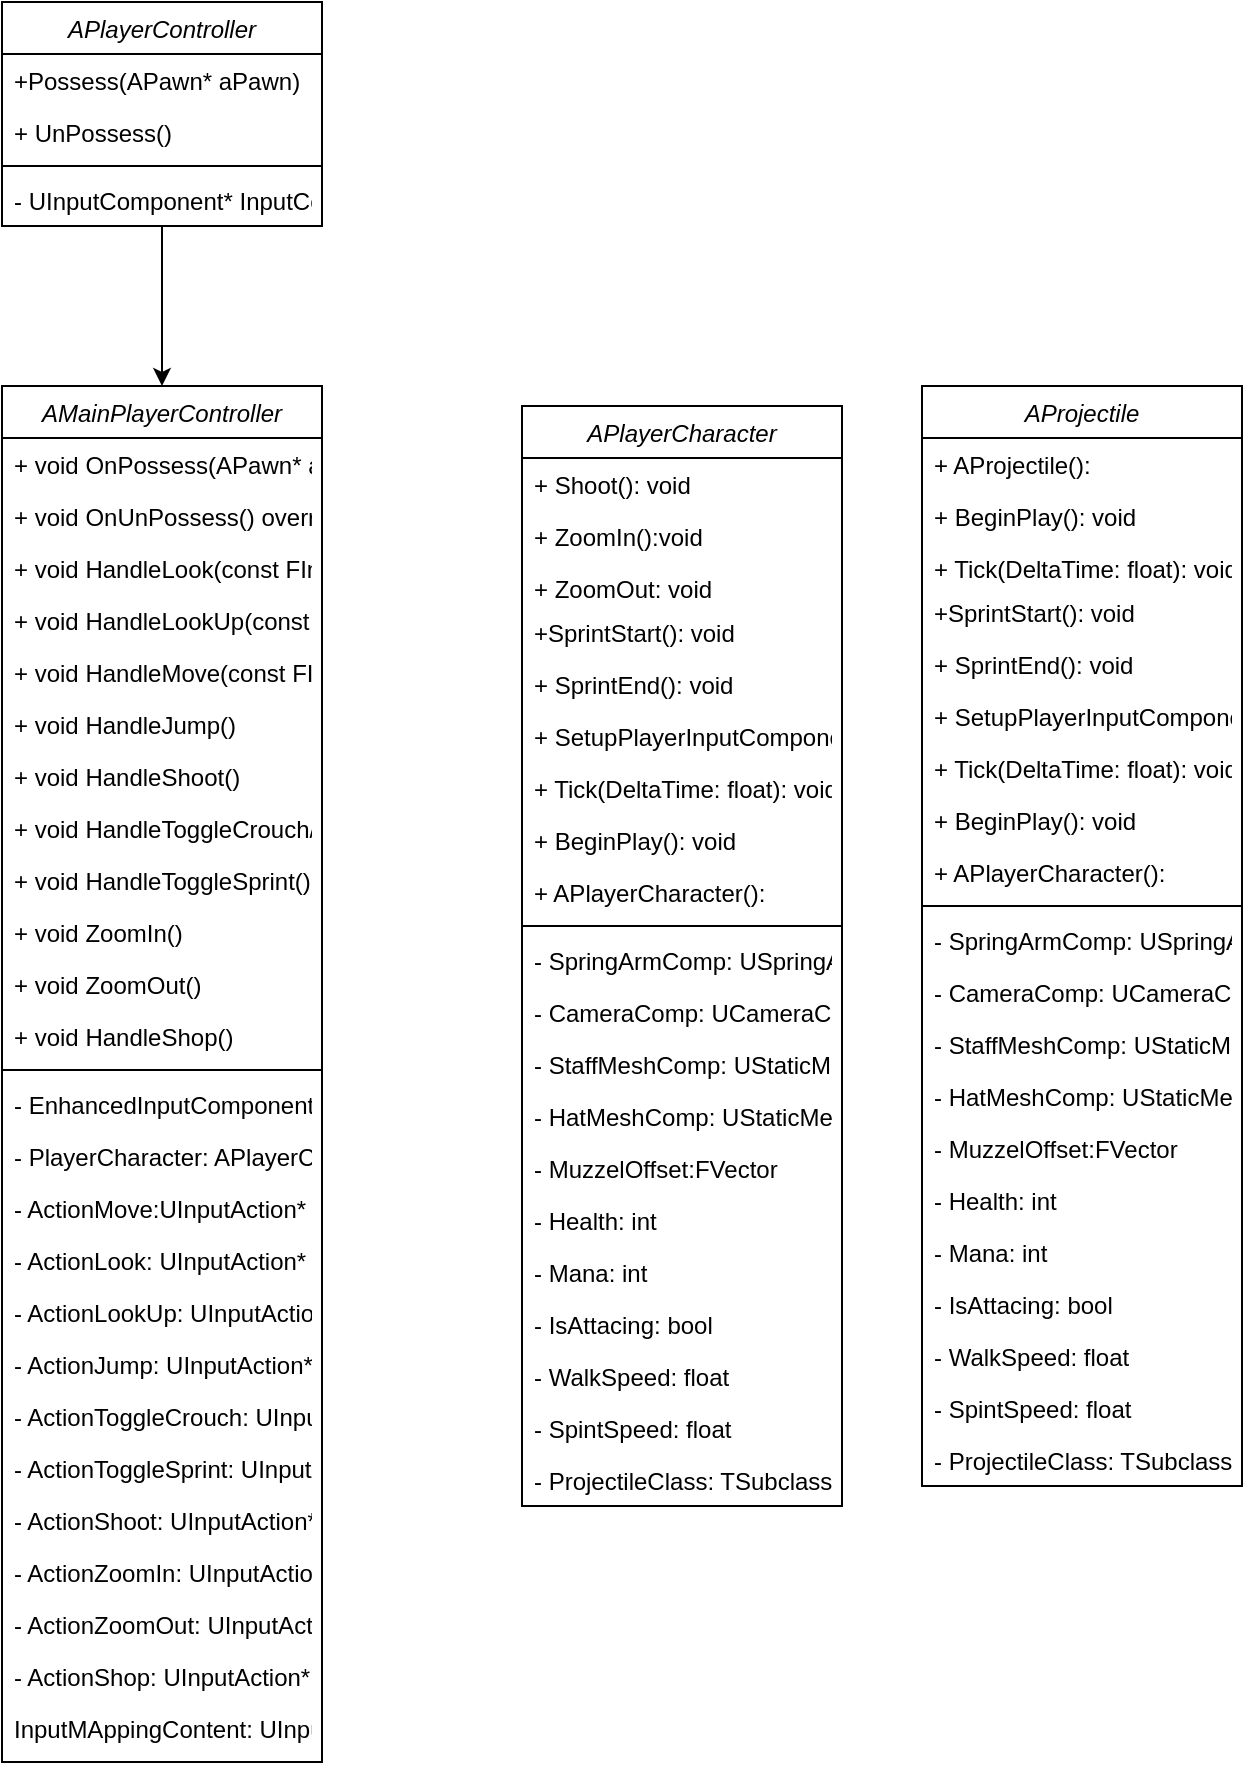 <mxfile version="24.4.3" type="github">
  <diagram id="C5RBs43oDa-KdzZeNtuy" name="Page-1">
    <mxGraphModel dx="701" dy="789" grid="1" gridSize="10" guides="1" tooltips="1" connect="1" arrows="1" fold="1" page="1" pageScale="1" pageWidth="827" pageHeight="1169" math="0" shadow="0">
      <root>
        <mxCell id="WIyWlLk6GJQsqaUBKTNV-0" />
        <mxCell id="WIyWlLk6GJQsqaUBKTNV-1" parent="WIyWlLk6GJQsqaUBKTNV-0" />
        <mxCell id="UW8SaOHvHOMyB0H7w1vQ-49" value="" style="edgeStyle=orthogonalEdgeStyle;rounded=0;orthogonalLoop=1;jettySize=auto;html=1;" parent="WIyWlLk6GJQsqaUBKTNV-1" source="zkfFHV4jXpPFQw0GAbJ--0" target="UW8SaOHvHOMyB0H7w1vQ-44" edge="1">
          <mxGeometry relative="1" as="geometry" />
        </mxCell>
        <mxCell id="zkfFHV4jXpPFQw0GAbJ--0" value="APlayerController" style="swimlane;fontStyle=2;align=center;verticalAlign=top;childLayout=stackLayout;horizontal=1;startSize=26;horizontalStack=0;resizeParent=1;resizeLast=0;collapsible=1;marginBottom=0;rounded=0;shadow=0;strokeWidth=1;" parent="WIyWlLk6GJQsqaUBKTNV-1" vertex="1">
          <mxGeometry x="220" y="120" width="160" height="112" as="geometry">
            <mxRectangle x="230" y="140" width="160" height="26" as="alternateBounds" />
          </mxGeometry>
        </mxCell>
        <mxCell id="zkfFHV4jXpPFQw0GAbJ--1" value="+Possess(APawn* aPawn)" style="text;align=left;verticalAlign=top;spacingLeft=4;spacingRight=4;overflow=hidden;rotatable=0;points=[[0,0.5],[1,0.5]];portConstraint=eastwest;" parent="zkfFHV4jXpPFQw0GAbJ--0" vertex="1">
          <mxGeometry y="26" width="160" height="26" as="geometry" />
        </mxCell>
        <mxCell id="zkfFHV4jXpPFQw0GAbJ--2" value="+ UnPossess()" style="text;align=left;verticalAlign=top;spacingLeft=4;spacingRight=4;overflow=hidden;rotatable=0;points=[[0,0.5],[1,0.5]];portConstraint=eastwest;rounded=0;shadow=0;html=0;" parent="zkfFHV4jXpPFQw0GAbJ--0" vertex="1">
          <mxGeometry y="52" width="160" height="26" as="geometry" />
        </mxCell>
        <mxCell id="zkfFHV4jXpPFQw0GAbJ--4" value="" style="line;html=1;strokeWidth=1;align=left;verticalAlign=middle;spacingTop=-1;spacingLeft=3;spacingRight=3;rotatable=0;labelPosition=right;points=[];portConstraint=eastwest;" parent="zkfFHV4jXpPFQw0GAbJ--0" vertex="1">
          <mxGeometry y="78" width="160" height="8" as="geometry" />
        </mxCell>
        <mxCell id="zkfFHV4jXpPFQw0GAbJ--5" value="- UInputComponent* InputComponent " style="text;align=left;verticalAlign=top;spacingLeft=4;spacingRight=4;overflow=hidden;rotatable=0;points=[[0,0.5],[1,0.5]];portConstraint=eastwest;" parent="zkfFHV4jXpPFQw0GAbJ--0" vertex="1">
          <mxGeometry y="86" width="160" height="26" as="geometry" />
        </mxCell>
        <mxCell id="UW8SaOHvHOMyB0H7w1vQ-44" value="AMainPlayerController" style="swimlane;fontStyle=2;align=center;verticalAlign=top;childLayout=stackLayout;horizontal=1;startSize=26;horizontalStack=0;resizeParent=1;resizeLast=0;collapsible=1;marginBottom=0;rounded=0;shadow=0;strokeWidth=1;" parent="WIyWlLk6GJQsqaUBKTNV-1" vertex="1">
          <mxGeometry x="220" y="312" width="160" height="688" as="geometry">
            <mxRectangle x="230" y="140" width="160" height="26" as="alternateBounds" />
          </mxGeometry>
        </mxCell>
        <mxCell id="UW8SaOHvHOMyB0H7w1vQ-45" value="+ void OnPossess(APawn* aPawn) override" style="text;align=left;verticalAlign=top;spacingLeft=4;spacingRight=4;overflow=hidden;rotatable=0;points=[[0,0.5],[1,0.5]];portConstraint=eastwest;" parent="UW8SaOHvHOMyB0H7w1vQ-44" vertex="1">
          <mxGeometry y="26" width="160" height="26" as="geometry" />
        </mxCell>
        <mxCell id="UW8SaOHvHOMyB0H7w1vQ-46" value="+ void OnUnPossess() override" style="text;align=left;verticalAlign=top;spacingLeft=4;spacingRight=4;overflow=hidden;rotatable=0;points=[[0,0.5],[1,0.5]];portConstraint=eastwest;rounded=0;shadow=0;html=0;" parent="UW8SaOHvHOMyB0H7w1vQ-44" vertex="1">
          <mxGeometry y="52" width="160" height="26" as="geometry" />
        </mxCell>
        <mxCell id="UW8SaOHvHOMyB0H7w1vQ-48" value="+ void HandleLook(const FInputActionValue&amp;)" style="text;align=left;verticalAlign=top;spacingLeft=4;spacingRight=4;overflow=hidden;rotatable=0;points=[[0,0.5],[1,0.5]];portConstraint=eastwest;" parent="UW8SaOHvHOMyB0H7w1vQ-44" vertex="1">
          <mxGeometry y="78" width="160" height="26" as="geometry" />
        </mxCell>
        <mxCell id="UW8SaOHvHOMyB0H7w1vQ-50" value="+ void HandleLookUp(const FInputActionValue&amp;)" style="text;align=left;verticalAlign=top;spacingLeft=4;spacingRight=4;overflow=hidden;rotatable=0;points=[[0,0.5],[1,0.5]];portConstraint=eastwest;rounded=0;shadow=0;html=0;" parent="UW8SaOHvHOMyB0H7w1vQ-44" vertex="1">
          <mxGeometry y="104" width="160" height="26" as="geometry" />
        </mxCell>
        <mxCell id="UW8SaOHvHOMyB0H7w1vQ-51" value="+ void HandleMove(const FInputActionValue&amp;)" style="text;align=left;verticalAlign=top;spacingLeft=4;spacingRight=4;overflow=hidden;rotatable=0;points=[[0,0.5],[1,0.5]];portConstraint=eastwest;rounded=0;shadow=0;html=0;" parent="UW8SaOHvHOMyB0H7w1vQ-44" vertex="1">
          <mxGeometry y="130" width="160" height="26" as="geometry" />
        </mxCell>
        <mxCell id="UW8SaOHvHOMyB0H7w1vQ-52" value="+ void HandleJump()" style="text;align=left;verticalAlign=top;spacingLeft=4;spacingRight=4;overflow=hidden;rotatable=0;points=[[0,0.5],[1,0.5]];portConstraint=eastwest;rounded=0;shadow=0;html=0;" parent="UW8SaOHvHOMyB0H7w1vQ-44" vertex="1">
          <mxGeometry y="156" width="160" height="26" as="geometry" />
        </mxCell>
        <mxCell id="UW8SaOHvHOMyB0H7w1vQ-53" value="+ void HandleShoot()" style="text;align=left;verticalAlign=top;spacingLeft=4;spacingRight=4;overflow=hidden;rotatable=0;points=[[0,0.5],[1,0.5]];portConstraint=eastwest;rounded=0;shadow=0;html=0;" parent="UW8SaOHvHOMyB0H7w1vQ-44" vertex="1">
          <mxGeometry y="182" width="160" height="26" as="geometry" />
        </mxCell>
        <mxCell id="UW8SaOHvHOMyB0H7w1vQ-54" value="+ void HandleToggleCrouch/(" style="text;align=left;verticalAlign=top;spacingLeft=4;spacingRight=4;overflow=hidden;rotatable=0;points=[[0,0.5],[1,0.5]];portConstraint=eastwest;rounded=0;shadow=0;html=0;" parent="UW8SaOHvHOMyB0H7w1vQ-44" vertex="1">
          <mxGeometry y="208" width="160" height="26" as="geometry" />
        </mxCell>
        <mxCell id="UW8SaOHvHOMyB0H7w1vQ-55" value="+ void HandleToggleSprint()" style="text;align=left;verticalAlign=top;spacingLeft=4;spacingRight=4;overflow=hidden;rotatable=0;points=[[0,0.5],[1,0.5]];portConstraint=eastwest;rounded=0;shadow=0;html=0;" parent="UW8SaOHvHOMyB0H7w1vQ-44" vertex="1">
          <mxGeometry y="234" width="160" height="26" as="geometry" />
        </mxCell>
        <mxCell id="UW8SaOHvHOMyB0H7w1vQ-56" value="+ void ZoomIn()" style="text;align=left;verticalAlign=top;spacingLeft=4;spacingRight=4;overflow=hidden;rotatable=0;points=[[0,0.5],[1,0.5]];portConstraint=eastwest;rounded=0;shadow=0;html=0;" parent="UW8SaOHvHOMyB0H7w1vQ-44" vertex="1">
          <mxGeometry y="260" width="160" height="26" as="geometry" />
        </mxCell>
        <mxCell id="UW8SaOHvHOMyB0H7w1vQ-57" value="+ void ZoomOut()" style="text;align=left;verticalAlign=top;spacingLeft=4;spacingRight=4;overflow=hidden;rotatable=0;points=[[0,0.5],[1,0.5]];portConstraint=eastwest;rounded=0;shadow=0;html=0;" parent="UW8SaOHvHOMyB0H7w1vQ-44" vertex="1">
          <mxGeometry y="286" width="160" height="26" as="geometry" />
        </mxCell>
        <mxCell id="UW8SaOHvHOMyB0H7w1vQ-58" value="+ void HandleShop()" style="text;align=left;verticalAlign=top;spacingLeft=4;spacingRight=4;overflow=hidden;rotatable=0;points=[[0,0.5],[1,0.5]];portConstraint=eastwest;rounded=0;shadow=0;html=0;" parent="UW8SaOHvHOMyB0H7w1vQ-44" vertex="1">
          <mxGeometry y="312" width="160" height="26" as="geometry" />
        </mxCell>
        <mxCell id="UW8SaOHvHOMyB0H7w1vQ-47" value="" style="line;html=1;strokeWidth=1;align=left;verticalAlign=middle;spacingTop=-1;spacingLeft=3;spacingRight=3;rotatable=0;labelPosition=right;points=[];portConstraint=eastwest;" parent="UW8SaOHvHOMyB0H7w1vQ-44" vertex="1">
          <mxGeometry y="338" width="160" height="8" as="geometry" />
        </mxCell>
        <mxCell id="UW8SaOHvHOMyB0H7w1vQ-59" value="- EnhancedInputComponent: UEnhancedInputComponent*" style="text;align=left;verticalAlign=top;spacingLeft=4;spacingRight=4;overflow=hidden;rotatable=0;points=[[0,0.5],[1,0.5]];portConstraint=eastwest;rounded=0;shadow=0;html=0;" parent="UW8SaOHvHOMyB0H7w1vQ-44" vertex="1">
          <mxGeometry y="346" width="160" height="26" as="geometry" />
        </mxCell>
        <mxCell id="UW8SaOHvHOMyB0H7w1vQ-60" value="- PlayerCharacter: APlayerCharacter*" style="text;align=left;verticalAlign=top;spacingLeft=4;spacingRight=4;overflow=hidden;rotatable=0;points=[[0,0.5],[1,0.5]];portConstraint=eastwest;rounded=0;shadow=0;html=0;" parent="UW8SaOHvHOMyB0H7w1vQ-44" vertex="1">
          <mxGeometry y="372" width="160" height="26" as="geometry" />
        </mxCell>
        <mxCell id="UW8SaOHvHOMyB0H7w1vQ-61" value="- ActionMove:UInputAction*" style="text;align=left;verticalAlign=top;spacingLeft=4;spacingRight=4;overflow=hidden;rotatable=0;points=[[0,0.5],[1,0.5]];portConstraint=eastwest;rounded=0;shadow=0;html=0;" parent="UW8SaOHvHOMyB0H7w1vQ-44" vertex="1">
          <mxGeometry y="398" width="160" height="26" as="geometry" />
        </mxCell>
        <mxCell id="UW8SaOHvHOMyB0H7w1vQ-62" value="- ActionLook: UInputAction*" style="text;align=left;verticalAlign=top;spacingLeft=4;spacingRight=4;overflow=hidden;rotatable=0;points=[[0,0.5],[1,0.5]];portConstraint=eastwest;rounded=0;shadow=0;html=0;" parent="UW8SaOHvHOMyB0H7w1vQ-44" vertex="1">
          <mxGeometry y="424" width="160" height="26" as="geometry" />
        </mxCell>
        <mxCell id="UW8SaOHvHOMyB0H7w1vQ-63" value="- ActionLookUp: UInputAction*" style="text;align=left;verticalAlign=top;spacingLeft=4;spacingRight=4;overflow=hidden;rotatable=0;points=[[0,0.5],[1,0.5]];portConstraint=eastwest;rounded=0;shadow=0;html=0;" parent="UW8SaOHvHOMyB0H7w1vQ-44" vertex="1">
          <mxGeometry y="450" width="160" height="26" as="geometry" />
        </mxCell>
        <mxCell id="UW8SaOHvHOMyB0H7w1vQ-64" value="- ActionJump: UInputAction*" style="text;align=left;verticalAlign=top;spacingLeft=4;spacingRight=4;overflow=hidden;rotatable=0;points=[[0,0.5],[1,0.5]];portConstraint=eastwest;rounded=0;shadow=0;html=0;" parent="UW8SaOHvHOMyB0H7w1vQ-44" vertex="1">
          <mxGeometry y="476" width="160" height="26" as="geometry" />
        </mxCell>
        <mxCell id="UW8SaOHvHOMyB0H7w1vQ-65" value="- ActionToggleCrouch: UInputAction*" style="text;align=left;verticalAlign=top;spacingLeft=4;spacingRight=4;overflow=hidden;rotatable=0;points=[[0,0.5],[1,0.5]];portConstraint=eastwest;rounded=0;shadow=0;html=0;" parent="UW8SaOHvHOMyB0H7w1vQ-44" vertex="1">
          <mxGeometry y="502" width="160" height="26" as="geometry" />
        </mxCell>
        <mxCell id="UW8SaOHvHOMyB0H7w1vQ-66" value="- ActionToggleSprint: UInputAction*" style="text;align=left;verticalAlign=top;spacingLeft=4;spacingRight=4;overflow=hidden;rotatable=0;points=[[0,0.5],[1,0.5]];portConstraint=eastwest;rounded=0;shadow=0;html=0;" parent="UW8SaOHvHOMyB0H7w1vQ-44" vertex="1">
          <mxGeometry y="528" width="160" height="26" as="geometry" />
        </mxCell>
        <mxCell id="UW8SaOHvHOMyB0H7w1vQ-67" value="- ActionShoot: UInputAction*" style="text;align=left;verticalAlign=top;spacingLeft=4;spacingRight=4;overflow=hidden;rotatable=0;points=[[0,0.5],[1,0.5]];portConstraint=eastwest;rounded=0;shadow=0;html=0;" parent="UW8SaOHvHOMyB0H7w1vQ-44" vertex="1">
          <mxGeometry y="554" width="160" height="26" as="geometry" />
        </mxCell>
        <mxCell id="UW8SaOHvHOMyB0H7w1vQ-68" value="- ActionZoomIn: UInputAction*" style="text;align=left;verticalAlign=top;spacingLeft=4;spacingRight=4;overflow=hidden;rotatable=0;points=[[0,0.5],[1,0.5]];portConstraint=eastwest;rounded=0;shadow=0;html=0;" parent="UW8SaOHvHOMyB0H7w1vQ-44" vertex="1">
          <mxGeometry y="580" width="160" height="26" as="geometry" />
        </mxCell>
        <mxCell id="UW8SaOHvHOMyB0H7w1vQ-69" value="- ActionZoomOut: UInputAction*" style="text;align=left;verticalAlign=top;spacingLeft=4;spacingRight=4;overflow=hidden;rotatable=0;points=[[0,0.5],[1,0.5]];portConstraint=eastwest;rounded=0;shadow=0;html=0;" parent="UW8SaOHvHOMyB0H7w1vQ-44" vertex="1">
          <mxGeometry y="606" width="160" height="26" as="geometry" />
        </mxCell>
        <mxCell id="MOsLWzoUDGvoJsrRw9AN-0" value="- ActionShop: UInputAction*" style="text;align=left;verticalAlign=top;spacingLeft=4;spacingRight=4;overflow=hidden;rotatable=0;points=[[0,0.5],[1,0.5]];portConstraint=eastwest;rounded=0;shadow=0;html=0;" vertex="1" parent="UW8SaOHvHOMyB0H7w1vQ-44">
          <mxGeometry y="632" width="160" height="26" as="geometry" />
        </mxCell>
        <mxCell id="MOsLWzoUDGvoJsrRw9AN-1" value="InputMAppingContent: UInputMappingCnotext*" style="text;align=left;verticalAlign=top;spacingLeft=4;spacingRight=4;overflow=hidden;rotatable=0;points=[[0,0.5],[1,0.5]];portConstraint=eastwest;rounded=0;shadow=0;html=0;" vertex="1" parent="UW8SaOHvHOMyB0H7w1vQ-44">
          <mxGeometry y="658" width="160" height="26" as="geometry" />
        </mxCell>
        <mxCell id="MOsLWzoUDGvoJsrRw9AN-5" value="APlayerCharacter" style="swimlane;fontStyle=2;align=center;verticalAlign=top;childLayout=stackLayout;horizontal=1;startSize=26;horizontalStack=0;resizeParent=1;resizeLast=0;collapsible=1;marginBottom=0;rounded=0;shadow=0;strokeWidth=1;" vertex="1" parent="WIyWlLk6GJQsqaUBKTNV-1">
          <mxGeometry x="480" y="322" width="160" height="550" as="geometry">
            <mxRectangle x="480" y="322" width="160" height="26" as="alternateBounds" />
          </mxGeometry>
        </mxCell>
        <mxCell id="MOsLWzoUDGvoJsrRw9AN-6" value="+ Shoot(): void" style="text;align=left;verticalAlign=top;spacingLeft=4;spacingRight=4;overflow=hidden;rotatable=0;points=[[0,0.5],[1,0.5]];portConstraint=eastwest;" vertex="1" parent="MOsLWzoUDGvoJsrRw9AN-5">
          <mxGeometry y="26" width="160" height="26" as="geometry" />
        </mxCell>
        <mxCell id="MOsLWzoUDGvoJsrRw9AN-7" value="+ ZoomIn():void" style="text;align=left;verticalAlign=top;spacingLeft=4;spacingRight=4;overflow=hidden;rotatable=0;points=[[0,0.5],[1,0.5]];portConstraint=eastwest;rounded=0;shadow=0;html=0;" vertex="1" parent="MOsLWzoUDGvoJsrRw9AN-5">
          <mxGeometry y="52" width="160" height="26" as="geometry" />
        </mxCell>
        <mxCell id="MOsLWzoUDGvoJsrRw9AN-8" value="+ ZoomOut: void" style="text;align=left;verticalAlign=top;spacingLeft=4;spacingRight=4;overflow=hidden;rotatable=0;points=[[0,0.5],[1,0.5]];portConstraint=eastwest;" vertex="1" parent="MOsLWzoUDGvoJsrRw9AN-5">
          <mxGeometry y="78" width="160" height="22" as="geometry" />
        </mxCell>
        <mxCell id="MOsLWzoUDGvoJsrRw9AN-9" value="+SprintStart(): void" style="text;align=left;verticalAlign=top;spacingLeft=4;spacingRight=4;overflow=hidden;rotatable=0;points=[[0,0.5],[1,0.5]];portConstraint=eastwest;rounded=0;shadow=0;html=0;" vertex="1" parent="MOsLWzoUDGvoJsrRw9AN-5">
          <mxGeometry y="100" width="160" height="26" as="geometry" />
        </mxCell>
        <mxCell id="MOsLWzoUDGvoJsrRw9AN-10" value="+ SprintEnd(): void" style="text;align=left;verticalAlign=top;spacingLeft=4;spacingRight=4;overflow=hidden;rotatable=0;points=[[0,0.5],[1,0.5]];portConstraint=eastwest;rounded=0;shadow=0;html=0;" vertex="1" parent="MOsLWzoUDGvoJsrRw9AN-5">
          <mxGeometry y="126" width="160" height="26" as="geometry" />
        </mxCell>
        <mxCell id="MOsLWzoUDGvoJsrRw9AN-11" value="+ SetupPlayerInputComponent)PlayerInputComponent: UInputComponent*): void" style="text;align=left;verticalAlign=top;spacingLeft=4;spacingRight=4;overflow=hidden;rotatable=0;points=[[0,0.5],[1,0.5]];portConstraint=eastwest;rounded=0;shadow=0;html=0;" vertex="1" parent="MOsLWzoUDGvoJsrRw9AN-5">
          <mxGeometry y="152" width="160" height="26" as="geometry" />
        </mxCell>
        <mxCell id="MOsLWzoUDGvoJsrRw9AN-12" value="+ Tick(DeltaTime: float): void" style="text;align=left;verticalAlign=top;spacingLeft=4;spacingRight=4;overflow=hidden;rotatable=0;points=[[0,0.5],[1,0.5]];portConstraint=eastwest;rounded=0;shadow=0;html=0;" vertex="1" parent="MOsLWzoUDGvoJsrRw9AN-5">
          <mxGeometry y="178" width="160" height="26" as="geometry" />
        </mxCell>
        <mxCell id="MOsLWzoUDGvoJsrRw9AN-13" value="+ BeginPlay(): void" style="text;align=left;verticalAlign=top;spacingLeft=4;spacingRight=4;overflow=hidden;rotatable=0;points=[[0,0.5],[1,0.5]];portConstraint=eastwest;rounded=0;shadow=0;html=0;" vertex="1" parent="MOsLWzoUDGvoJsrRw9AN-5">
          <mxGeometry y="204" width="160" height="26" as="geometry" />
        </mxCell>
        <mxCell id="MOsLWzoUDGvoJsrRw9AN-14" value="+ APlayerCharacter():" style="text;align=left;verticalAlign=top;spacingLeft=4;spacingRight=4;overflow=hidden;rotatable=0;points=[[0,0.5],[1,0.5]];portConstraint=eastwest;rounded=0;shadow=0;html=0;" vertex="1" parent="MOsLWzoUDGvoJsrRw9AN-5">
          <mxGeometry y="230" width="160" height="26" as="geometry" />
        </mxCell>
        <mxCell id="MOsLWzoUDGvoJsrRw9AN-18" value="" style="line;html=1;strokeWidth=1;align=left;verticalAlign=middle;spacingTop=-1;spacingLeft=3;spacingRight=3;rotatable=0;labelPosition=right;points=[];portConstraint=eastwest;" vertex="1" parent="MOsLWzoUDGvoJsrRw9AN-5">
          <mxGeometry y="256" width="160" height="8" as="geometry" />
        </mxCell>
        <mxCell id="MOsLWzoUDGvoJsrRw9AN-19" value="- SpringArmComp: USpringArmComponent*" style="text;align=left;verticalAlign=top;spacingLeft=4;spacingRight=4;overflow=hidden;rotatable=0;points=[[0,0.5],[1,0.5]];portConstraint=eastwest;rounded=0;shadow=0;html=0;" vertex="1" parent="MOsLWzoUDGvoJsrRw9AN-5">
          <mxGeometry y="264" width="160" height="26" as="geometry" />
        </mxCell>
        <mxCell id="MOsLWzoUDGvoJsrRw9AN-20" value="- CameraComp: UCameraComponent*" style="text;align=left;verticalAlign=top;spacingLeft=4;spacingRight=4;overflow=hidden;rotatable=0;points=[[0,0.5],[1,0.5]];portConstraint=eastwest;rounded=0;shadow=0;html=0;" vertex="1" parent="MOsLWzoUDGvoJsrRw9AN-5">
          <mxGeometry y="290" width="160" height="26" as="geometry" />
        </mxCell>
        <mxCell id="MOsLWzoUDGvoJsrRw9AN-21" value="- StaffMeshComp: UStaticMeshComponent*" style="text;align=left;verticalAlign=top;spacingLeft=4;spacingRight=4;overflow=hidden;rotatable=0;points=[[0,0.5],[1,0.5]];portConstraint=eastwest;rounded=0;shadow=0;html=0;" vertex="1" parent="MOsLWzoUDGvoJsrRw9AN-5">
          <mxGeometry y="316" width="160" height="26" as="geometry" />
        </mxCell>
        <mxCell id="MOsLWzoUDGvoJsrRw9AN-22" value="- HatMeshComp: UStaticMeshComponent*" style="text;align=left;verticalAlign=top;spacingLeft=4;spacingRight=4;overflow=hidden;rotatable=0;points=[[0,0.5],[1,0.5]];portConstraint=eastwest;rounded=0;shadow=0;html=0;" vertex="1" parent="MOsLWzoUDGvoJsrRw9AN-5">
          <mxGeometry y="342" width="160" height="26" as="geometry" />
        </mxCell>
        <mxCell id="MOsLWzoUDGvoJsrRw9AN-23" value="- MuzzelOffset:FVector" style="text;align=left;verticalAlign=top;spacingLeft=4;spacingRight=4;overflow=hidden;rotatable=0;points=[[0,0.5],[1,0.5]];portConstraint=eastwest;rounded=0;shadow=0;html=0;" vertex="1" parent="MOsLWzoUDGvoJsrRw9AN-5">
          <mxGeometry y="368" width="160" height="26" as="geometry" />
        </mxCell>
        <mxCell id="MOsLWzoUDGvoJsrRw9AN-24" value="- Health: int" style="text;align=left;verticalAlign=top;spacingLeft=4;spacingRight=4;overflow=hidden;rotatable=0;points=[[0,0.5],[1,0.5]];portConstraint=eastwest;rounded=0;shadow=0;html=0;" vertex="1" parent="MOsLWzoUDGvoJsrRw9AN-5">
          <mxGeometry y="394" width="160" height="26" as="geometry" />
        </mxCell>
        <mxCell id="MOsLWzoUDGvoJsrRw9AN-25" value="- Mana: int" style="text;align=left;verticalAlign=top;spacingLeft=4;spacingRight=4;overflow=hidden;rotatable=0;points=[[0,0.5],[1,0.5]];portConstraint=eastwest;rounded=0;shadow=0;html=0;" vertex="1" parent="MOsLWzoUDGvoJsrRw9AN-5">
          <mxGeometry y="420" width="160" height="26" as="geometry" />
        </mxCell>
        <mxCell id="MOsLWzoUDGvoJsrRw9AN-26" value="- IsAttacing: bool" style="text;align=left;verticalAlign=top;spacingLeft=4;spacingRight=4;overflow=hidden;rotatable=0;points=[[0,0.5],[1,0.5]];portConstraint=eastwest;rounded=0;shadow=0;html=0;" vertex="1" parent="MOsLWzoUDGvoJsrRw9AN-5">
          <mxGeometry y="446" width="160" height="26" as="geometry" />
        </mxCell>
        <mxCell id="MOsLWzoUDGvoJsrRw9AN-27" value="- WalkSpeed: float" style="text;align=left;verticalAlign=top;spacingLeft=4;spacingRight=4;overflow=hidden;rotatable=0;points=[[0,0.5],[1,0.5]];portConstraint=eastwest;rounded=0;shadow=0;html=0;" vertex="1" parent="MOsLWzoUDGvoJsrRw9AN-5">
          <mxGeometry y="472" width="160" height="26" as="geometry" />
        </mxCell>
        <mxCell id="MOsLWzoUDGvoJsrRw9AN-28" value="- SpintSpeed: float" style="text;align=left;verticalAlign=top;spacingLeft=4;spacingRight=4;overflow=hidden;rotatable=0;points=[[0,0.5],[1,0.5]];portConstraint=eastwest;rounded=0;shadow=0;html=0;" vertex="1" parent="MOsLWzoUDGvoJsrRw9AN-5">
          <mxGeometry y="498" width="160" height="26" as="geometry" />
        </mxCell>
        <mxCell id="MOsLWzoUDGvoJsrRw9AN-29" value="- ProjectileClass: TSubclassOf&lt;AProjectile&gt;" style="text;align=left;verticalAlign=top;spacingLeft=4;spacingRight=4;overflow=hidden;rotatable=0;points=[[0,0.5],[1,0.5]];portConstraint=eastwest;rounded=0;shadow=0;html=0;" vertex="1" parent="MOsLWzoUDGvoJsrRw9AN-5">
          <mxGeometry y="524" width="160" height="26" as="geometry" />
        </mxCell>
        <mxCell id="MOsLWzoUDGvoJsrRw9AN-32" value="AProjectile" style="swimlane;fontStyle=2;align=center;verticalAlign=top;childLayout=stackLayout;horizontal=1;startSize=26;horizontalStack=0;resizeParent=1;resizeLast=0;collapsible=1;marginBottom=0;rounded=0;shadow=0;strokeWidth=1;" vertex="1" parent="WIyWlLk6GJQsqaUBKTNV-1">
          <mxGeometry x="680" y="312" width="160" height="550" as="geometry">
            <mxRectangle x="480" y="322" width="160" height="26" as="alternateBounds" />
          </mxGeometry>
        </mxCell>
        <mxCell id="MOsLWzoUDGvoJsrRw9AN-33" value="+ AProjectile():" style="text;align=left;verticalAlign=top;spacingLeft=4;spacingRight=4;overflow=hidden;rotatable=0;points=[[0,0.5],[1,0.5]];portConstraint=eastwest;" vertex="1" parent="MOsLWzoUDGvoJsrRw9AN-32">
          <mxGeometry y="26" width="160" height="26" as="geometry" />
        </mxCell>
        <mxCell id="MOsLWzoUDGvoJsrRw9AN-34" value="+ BeginPlay(): void" style="text;align=left;verticalAlign=top;spacingLeft=4;spacingRight=4;overflow=hidden;rotatable=0;points=[[0,0.5],[1,0.5]];portConstraint=eastwest;rounded=0;shadow=0;html=0;" vertex="1" parent="MOsLWzoUDGvoJsrRw9AN-32">
          <mxGeometry y="52" width="160" height="26" as="geometry" />
        </mxCell>
        <mxCell id="MOsLWzoUDGvoJsrRw9AN-35" value="+ Tick(DeltaTime: float): void" style="text;align=left;verticalAlign=top;spacingLeft=4;spacingRight=4;overflow=hidden;rotatable=0;points=[[0,0.5],[1,0.5]];portConstraint=eastwest;" vertex="1" parent="MOsLWzoUDGvoJsrRw9AN-32">
          <mxGeometry y="78" width="160" height="22" as="geometry" />
        </mxCell>
        <mxCell id="MOsLWzoUDGvoJsrRw9AN-36" value="+SprintStart(): void" style="text;align=left;verticalAlign=top;spacingLeft=4;spacingRight=4;overflow=hidden;rotatable=0;points=[[0,0.5],[1,0.5]];portConstraint=eastwest;rounded=0;shadow=0;html=0;" vertex="1" parent="MOsLWzoUDGvoJsrRw9AN-32">
          <mxGeometry y="100" width="160" height="26" as="geometry" />
        </mxCell>
        <mxCell id="MOsLWzoUDGvoJsrRw9AN-37" value="+ SprintEnd(): void" style="text;align=left;verticalAlign=top;spacingLeft=4;spacingRight=4;overflow=hidden;rotatable=0;points=[[0,0.5],[1,0.5]];portConstraint=eastwest;rounded=0;shadow=0;html=0;" vertex="1" parent="MOsLWzoUDGvoJsrRw9AN-32">
          <mxGeometry y="126" width="160" height="26" as="geometry" />
        </mxCell>
        <mxCell id="MOsLWzoUDGvoJsrRw9AN-38" value="+ SetupPlayerInputComponent)PlayerInputComponent: UInputComponent*): void" style="text;align=left;verticalAlign=top;spacingLeft=4;spacingRight=4;overflow=hidden;rotatable=0;points=[[0,0.5],[1,0.5]];portConstraint=eastwest;rounded=0;shadow=0;html=0;" vertex="1" parent="MOsLWzoUDGvoJsrRw9AN-32">
          <mxGeometry y="152" width="160" height="26" as="geometry" />
        </mxCell>
        <mxCell id="MOsLWzoUDGvoJsrRw9AN-39" value="+ Tick(DeltaTime: float): void" style="text;align=left;verticalAlign=top;spacingLeft=4;spacingRight=4;overflow=hidden;rotatable=0;points=[[0,0.5],[1,0.5]];portConstraint=eastwest;rounded=0;shadow=0;html=0;" vertex="1" parent="MOsLWzoUDGvoJsrRw9AN-32">
          <mxGeometry y="178" width="160" height="26" as="geometry" />
        </mxCell>
        <mxCell id="MOsLWzoUDGvoJsrRw9AN-40" value="+ BeginPlay(): void" style="text;align=left;verticalAlign=top;spacingLeft=4;spacingRight=4;overflow=hidden;rotatable=0;points=[[0,0.5],[1,0.5]];portConstraint=eastwest;rounded=0;shadow=0;html=0;" vertex="1" parent="MOsLWzoUDGvoJsrRw9AN-32">
          <mxGeometry y="204" width="160" height="26" as="geometry" />
        </mxCell>
        <mxCell id="MOsLWzoUDGvoJsrRw9AN-41" value="+ APlayerCharacter():" style="text;align=left;verticalAlign=top;spacingLeft=4;spacingRight=4;overflow=hidden;rotatable=0;points=[[0,0.5],[1,0.5]];portConstraint=eastwest;rounded=0;shadow=0;html=0;" vertex="1" parent="MOsLWzoUDGvoJsrRw9AN-32">
          <mxGeometry y="230" width="160" height="26" as="geometry" />
        </mxCell>
        <mxCell id="MOsLWzoUDGvoJsrRw9AN-42" value="" style="line;html=1;strokeWidth=1;align=left;verticalAlign=middle;spacingTop=-1;spacingLeft=3;spacingRight=3;rotatable=0;labelPosition=right;points=[];portConstraint=eastwest;" vertex="1" parent="MOsLWzoUDGvoJsrRw9AN-32">
          <mxGeometry y="256" width="160" height="8" as="geometry" />
        </mxCell>
        <mxCell id="MOsLWzoUDGvoJsrRw9AN-43" value="- SpringArmComp: USpringArmComponent*" style="text;align=left;verticalAlign=top;spacingLeft=4;spacingRight=4;overflow=hidden;rotatable=0;points=[[0,0.5],[1,0.5]];portConstraint=eastwest;rounded=0;shadow=0;html=0;" vertex="1" parent="MOsLWzoUDGvoJsrRw9AN-32">
          <mxGeometry y="264" width="160" height="26" as="geometry" />
        </mxCell>
        <mxCell id="MOsLWzoUDGvoJsrRw9AN-44" value="- CameraComp: UCameraComponent*" style="text;align=left;verticalAlign=top;spacingLeft=4;spacingRight=4;overflow=hidden;rotatable=0;points=[[0,0.5],[1,0.5]];portConstraint=eastwest;rounded=0;shadow=0;html=0;" vertex="1" parent="MOsLWzoUDGvoJsrRw9AN-32">
          <mxGeometry y="290" width="160" height="26" as="geometry" />
        </mxCell>
        <mxCell id="MOsLWzoUDGvoJsrRw9AN-45" value="- StaffMeshComp: UStaticMeshComponent*" style="text;align=left;verticalAlign=top;spacingLeft=4;spacingRight=4;overflow=hidden;rotatable=0;points=[[0,0.5],[1,0.5]];portConstraint=eastwest;rounded=0;shadow=0;html=0;" vertex="1" parent="MOsLWzoUDGvoJsrRw9AN-32">
          <mxGeometry y="316" width="160" height="26" as="geometry" />
        </mxCell>
        <mxCell id="MOsLWzoUDGvoJsrRw9AN-46" value="- HatMeshComp: UStaticMeshComponent*" style="text;align=left;verticalAlign=top;spacingLeft=4;spacingRight=4;overflow=hidden;rotatable=0;points=[[0,0.5],[1,0.5]];portConstraint=eastwest;rounded=0;shadow=0;html=0;" vertex="1" parent="MOsLWzoUDGvoJsrRw9AN-32">
          <mxGeometry y="342" width="160" height="26" as="geometry" />
        </mxCell>
        <mxCell id="MOsLWzoUDGvoJsrRw9AN-47" value="- MuzzelOffset:FVector" style="text;align=left;verticalAlign=top;spacingLeft=4;spacingRight=4;overflow=hidden;rotatable=0;points=[[0,0.5],[1,0.5]];portConstraint=eastwest;rounded=0;shadow=0;html=0;" vertex="1" parent="MOsLWzoUDGvoJsrRw9AN-32">
          <mxGeometry y="368" width="160" height="26" as="geometry" />
        </mxCell>
        <mxCell id="MOsLWzoUDGvoJsrRw9AN-48" value="- Health: int" style="text;align=left;verticalAlign=top;spacingLeft=4;spacingRight=4;overflow=hidden;rotatable=0;points=[[0,0.5],[1,0.5]];portConstraint=eastwest;rounded=0;shadow=0;html=0;" vertex="1" parent="MOsLWzoUDGvoJsrRw9AN-32">
          <mxGeometry y="394" width="160" height="26" as="geometry" />
        </mxCell>
        <mxCell id="MOsLWzoUDGvoJsrRw9AN-49" value="- Mana: int" style="text;align=left;verticalAlign=top;spacingLeft=4;spacingRight=4;overflow=hidden;rotatable=0;points=[[0,0.5],[1,0.5]];portConstraint=eastwest;rounded=0;shadow=0;html=0;" vertex="1" parent="MOsLWzoUDGvoJsrRw9AN-32">
          <mxGeometry y="420" width="160" height="26" as="geometry" />
        </mxCell>
        <mxCell id="MOsLWzoUDGvoJsrRw9AN-50" value="- IsAttacing: bool" style="text;align=left;verticalAlign=top;spacingLeft=4;spacingRight=4;overflow=hidden;rotatable=0;points=[[0,0.5],[1,0.5]];portConstraint=eastwest;rounded=0;shadow=0;html=0;" vertex="1" parent="MOsLWzoUDGvoJsrRw9AN-32">
          <mxGeometry y="446" width="160" height="26" as="geometry" />
        </mxCell>
        <mxCell id="MOsLWzoUDGvoJsrRw9AN-51" value="- WalkSpeed: float" style="text;align=left;verticalAlign=top;spacingLeft=4;spacingRight=4;overflow=hidden;rotatable=0;points=[[0,0.5],[1,0.5]];portConstraint=eastwest;rounded=0;shadow=0;html=0;" vertex="1" parent="MOsLWzoUDGvoJsrRw9AN-32">
          <mxGeometry y="472" width="160" height="26" as="geometry" />
        </mxCell>
        <mxCell id="MOsLWzoUDGvoJsrRw9AN-52" value="- SpintSpeed: float" style="text;align=left;verticalAlign=top;spacingLeft=4;spacingRight=4;overflow=hidden;rotatable=0;points=[[0,0.5],[1,0.5]];portConstraint=eastwest;rounded=0;shadow=0;html=0;" vertex="1" parent="MOsLWzoUDGvoJsrRw9AN-32">
          <mxGeometry y="498" width="160" height="26" as="geometry" />
        </mxCell>
        <mxCell id="MOsLWzoUDGvoJsrRw9AN-53" value="- ProjectileClass: TSubclassOf&lt;AProjectile&gt;" style="text;align=left;verticalAlign=top;spacingLeft=4;spacingRight=4;overflow=hidden;rotatable=0;points=[[0,0.5],[1,0.5]];portConstraint=eastwest;rounded=0;shadow=0;html=0;" vertex="1" parent="MOsLWzoUDGvoJsrRw9AN-32">
          <mxGeometry y="524" width="160" height="26" as="geometry" />
        </mxCell>
      </root>
    </mxGraphModel>
  </diagram>
</mxfile>
